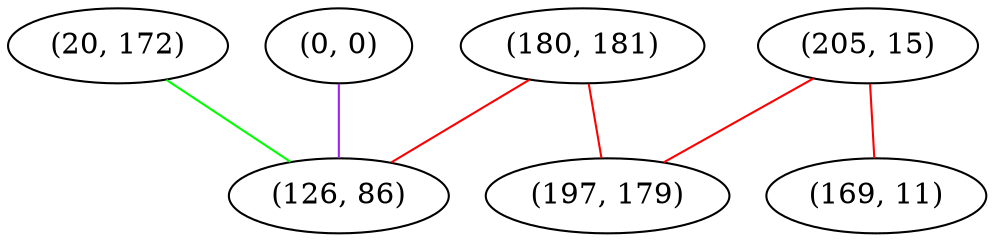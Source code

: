 graph "" {
"(20, 172)";
"(180, 181)";
"(205, 15)";
"(0, 0)";
"(197, 179)";
"(169, 11)";
"(126, 86)";
"(20, 172)" -- "(126, 86)"  [color=green, key=0, weight=2];
"(180, 181)" -- "(197, 179)"  [color=red, key=0, weight=1];
"(180, 181)" -- "(126, 86)"  [color=red, key=0, weight=1];
"(205, 15)" -- "(169, 11)"  [color=red, key=0, weight=1];
"(205, 15)" -- "(197, 179)"  [color=red, key=0, weight=1];
"(0, 0)" -- "(126, 86)"  [color=purple, key=0, weight=4];
}
